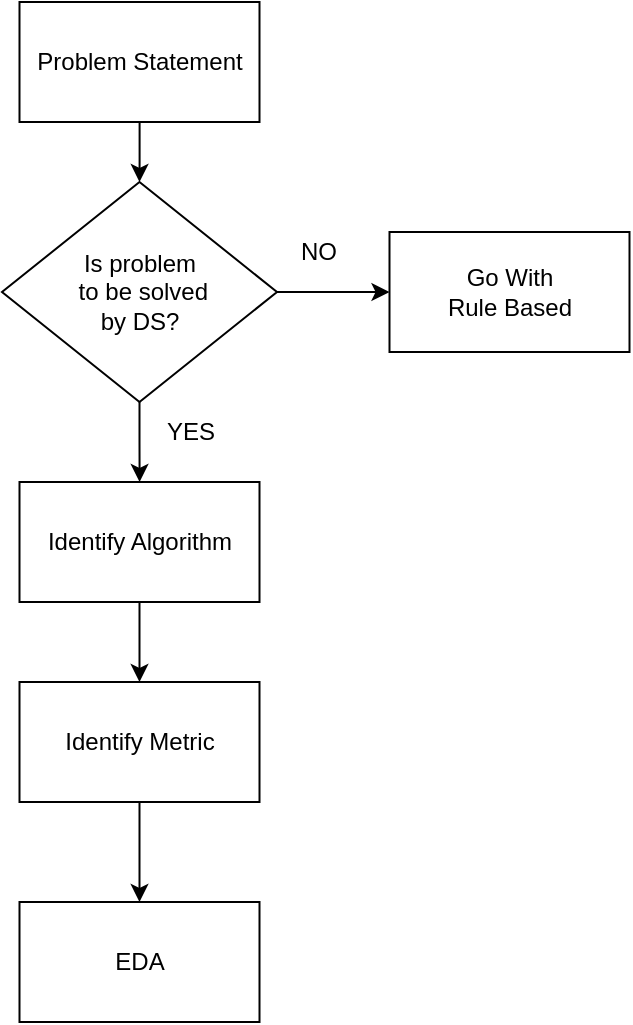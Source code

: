 <mxfile version="20.8.23" type="github">
  <diagram name="Page-1" id="01qtHEDmjHORP6xO5NS0">
    <mxGraphModel dx="732" dy="510" grid="1" gridSize="10" guides="1" tooltips="1" connect="1" arrows="1" fold="1" page="1" pageScale="1" pageWidth="850" pageHeight="1100" math="0" shadow="0">
      <root>
        <mxCell id="0" />
        <mxCell id="1" parent="0" />
        <mxCell id="TRXIVVHJqSwIrfeIIBV1-3" value="" style="edgeStyle=orthogonalEdgeStyle;rounded=0;orthogonalLoop=1;jettySize=auto;html=1;" edge="1" parent="1" source="TRXIVVHJqSwIrfeIIBV1-1" target="TRXIVVHJqSwIrfeIIBV1-2">
          <mxGeometry relative="1" as="geometry" />
        </mxCell>
        <mxCell id="TRXIVVHJqSwIrfeIIBV1-1" value="Problem Statement" style="rounded=0;whiteSpace=wrap;html=1;" vertex="1" parent="1">
          <mxGeometry x="28.75" y="10" width="120" height="60" as="geometry" />
        </mxCell>
        <mxCell id="TRXIVVHJqSwIrfeIIBV1-5" value="" style="edgeStyle=orthogonalEdgeStyle;rounded=0;orthogonalLoop=1;jettySize=auto;html=1;" edge="1" parent="1" source="TRXIVVHJqSwIrfeIIBV1-2" target="TRXIVVHJqSwIrfeIIBV1-4">
          <mxGeometry relative="1" as="geometry" />
        </mxCell>
        <mxCell id="TRXIVVHJqSwIrfeIIBV1-7" value="" style="edgeStyle=orthogonalEdgeStyle;rounded=0;orthogonalLoop=1;jettySize=auto;html=1;" edge="1" parent="1" source="TRXIVVHJqSwIrfeIIBV1-2" target="TRXIVVHJqSwIrfeIIBV1-6">
          <mxGeometry relative="1" as="geometry" />
        </mxCell>
        <mxCell id="TRXIVVHJqSwIrfeIIBV1-2" value="Is problem&lt;br&gt;&amp;nbsp;to be solved &lt;br&gt;by DS?" style="rhombus;whiteSpace=wrap;html=1;rounded=0;" vertex="1" parent="1">
          <mxGeometry x="20" y="100" width="137.5" height="110" as="geometry" />
        </mxCell>
        <mxCell id="TRXIVVHJqSwIrfeIIBV1-11" value="" style="edgeStyle=orthogonalEdgeStyle;rounded=0;orthogonalLoop=1;jettySize=auto;html=1;" edge="1" parent="1" source="TRXIVVHJqSwIrfeIIBV1-4" target="TRXIVVHJqSwIrfeIIBV1-10">
          <mxGeometry relative="1" as="geometry" />
        </mxCell>
        <mxCell id="TRXIVVHJqSwIrfeIIBV1-4" value="Identify Algorithm" style="whiteSpace=wrap;html=1;rounded=0;" vertex="1" parent="1">
          <mxGeometry x="28.75" y="250" width="120" height="60" as="geometry" />
        </mxCell>
        <mxCell id="TRXIVVHJqSwIrfeIIBV1-6" value="Go With &lt;br&gt;Rule Based" style="whiteSpace=wrap;html=1;rounded=0;" vertex="1" parent="1">
          <mxGeometry x="213.75" y="125" width="120" height="60" as="geometry" />
        </mxCell>
        <mxCell id="TRXIVVHJqSwIrfeIIBV1-8" value="NO" style="text;html=1;align=center;verticalAlign=middle;resizable=0;points=[];autosize=1;strokeColor=none;fillColor=none;" vertex="1" parent="1">
          <mxGeometry x="157.5" y="120" width="40" height="30" as="geometry" />
        </mxCell>
        <mxCell id="TRXIVVHJqSwIrfeIIBV1-9" value="YES" style="text;html=1;align=center;verticalAlign=middle;resizable=0;points=[];autosize=1;strokeColor=none;fillColor=none;" vertex="1" parent="1">
          <mxGeometry x="88.75" y="210" width="50" height="30" as="geometry" />
        </mxCell>
        <mxCell id="TRXIVVHJqSwIrfeIIBV1-13" value="" style="edgeStyle=orthogonalEdgeStyle;rounded=0;orthogonalLoop=1;jettySize=auto;html=1;" edge="1" parent="1" source="TRXIVVHJqSwIrfeIIBV1-10" target="TRXIVVHJqSwIrfeIIBV1-12">
          <mxGeometry relative="1" as="geometry" />
        </mxCell>
        <mxCell id="TRXIVVHJqSwIrfeIIBV1-10" value="Identify Metric" style="whiteSpace=wrap;html=1;rounded=0;" vertex="1" parent="1">
          <mxGeometry x="28.75" y="350" width="120" height="60" as="geometry" />
        </mxCell>
        <mxCell id="TRXIVVHJqSwIrfeIIBV1-12" value="EDA" style="whiteSpace=wrap;html=1;rounded=0;" vertex="1" parent="1">
          <mxGeometry x="28.75" y="460" width="120" height="60" as="geometry" />
        </mxCell>
      </root>
    </mxGraphModel>
  </diagram>
</mxfile>
